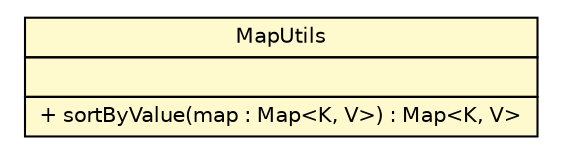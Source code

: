 #!/usr/local/bin/dot
#
# Class diagram 
# Generated by UMLGraph version R5_6 (http://www.umlgraph.org/)
#

digraph G {
	edge [fontname="Helvetica",fontsize=10,labelfontname="Helvetica",labelfontsize=10];
	node [fontname="Helvetica",fontsize=10,shape=plaintext];
	nodesep=0.25;
	ranksep=0.5;
	// com.github.mkolisnyk.cucumber.reporting.utils.helpers.MapUtils
	c9876 [label=<<table title="com.github.mkolisnyk.cucumber.reporting.utils.helpers.MapUtils" border="0" cellborder="1" cellspacing="0" cellpadding="2" port="p" bgcolor="lemonChiffon" href="./MapUtils.html">
		<tr><td><table border="0" cellspacing="0" cellpadding="1">
<tr><td align="center" balign="center"> MapUtils </td></tr>
		</table></td></tr>
		<tr><td><table border="0" cellspacing="0" cellpadding="1">
<tr><td align="left" balign="left">  </td></tr>
		</table></td></tr>
		<tr><td><table border="0" cellspacing="0" cellpadding="1">
<tr><td align="left" balign="left"> + sortByValue(map : Map&lt;K, V&gt;) : Map&lt;K, V&gt; </td></tr>
		</table></td></tr>
		</table>>, URL="./MapUtils.html", fontname="Helvetica", fontcolor="black", fontsize=10.0];
}

